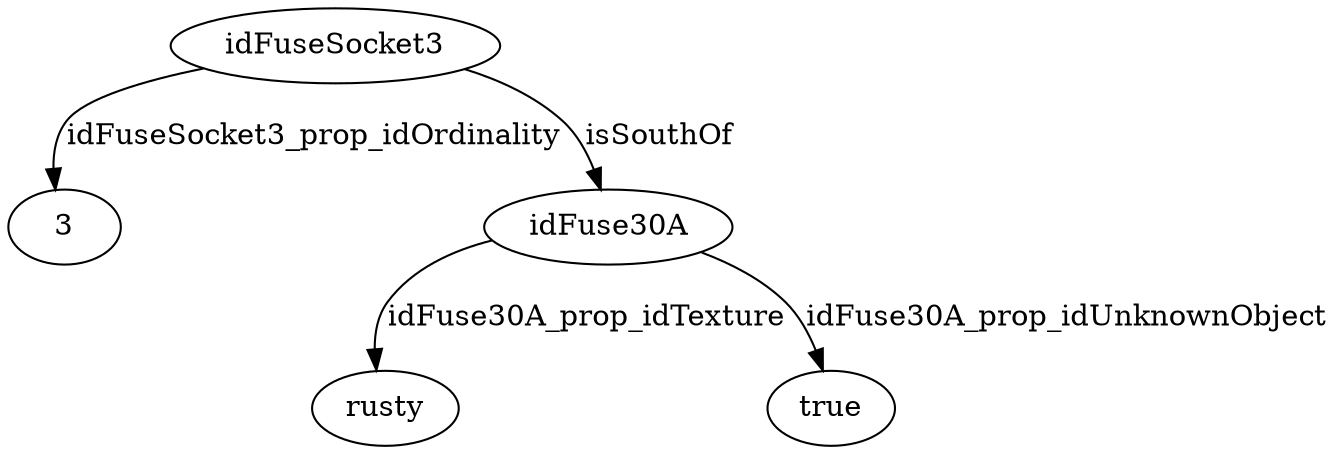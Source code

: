 strict digraph  {
idFuseSocket3 [node_type=entity_node, root=root];
3;
idFuse30A;
rusty;
true;
idFuseSocket3 -> 3  [edge_type=property, label=idFuseSocket3_prop_idOrdinality];
idFuseSocket3 -> idFuse30A  [edge_type=relationship, label=isSouthOf];
idFuse30A -> rusty  [edge_type=property, label=idFuse30A_prop_idTexture];
idFuse30A -> true  [edge_type=property, label=idFuse30A_prop_idUnknownObject];
}
